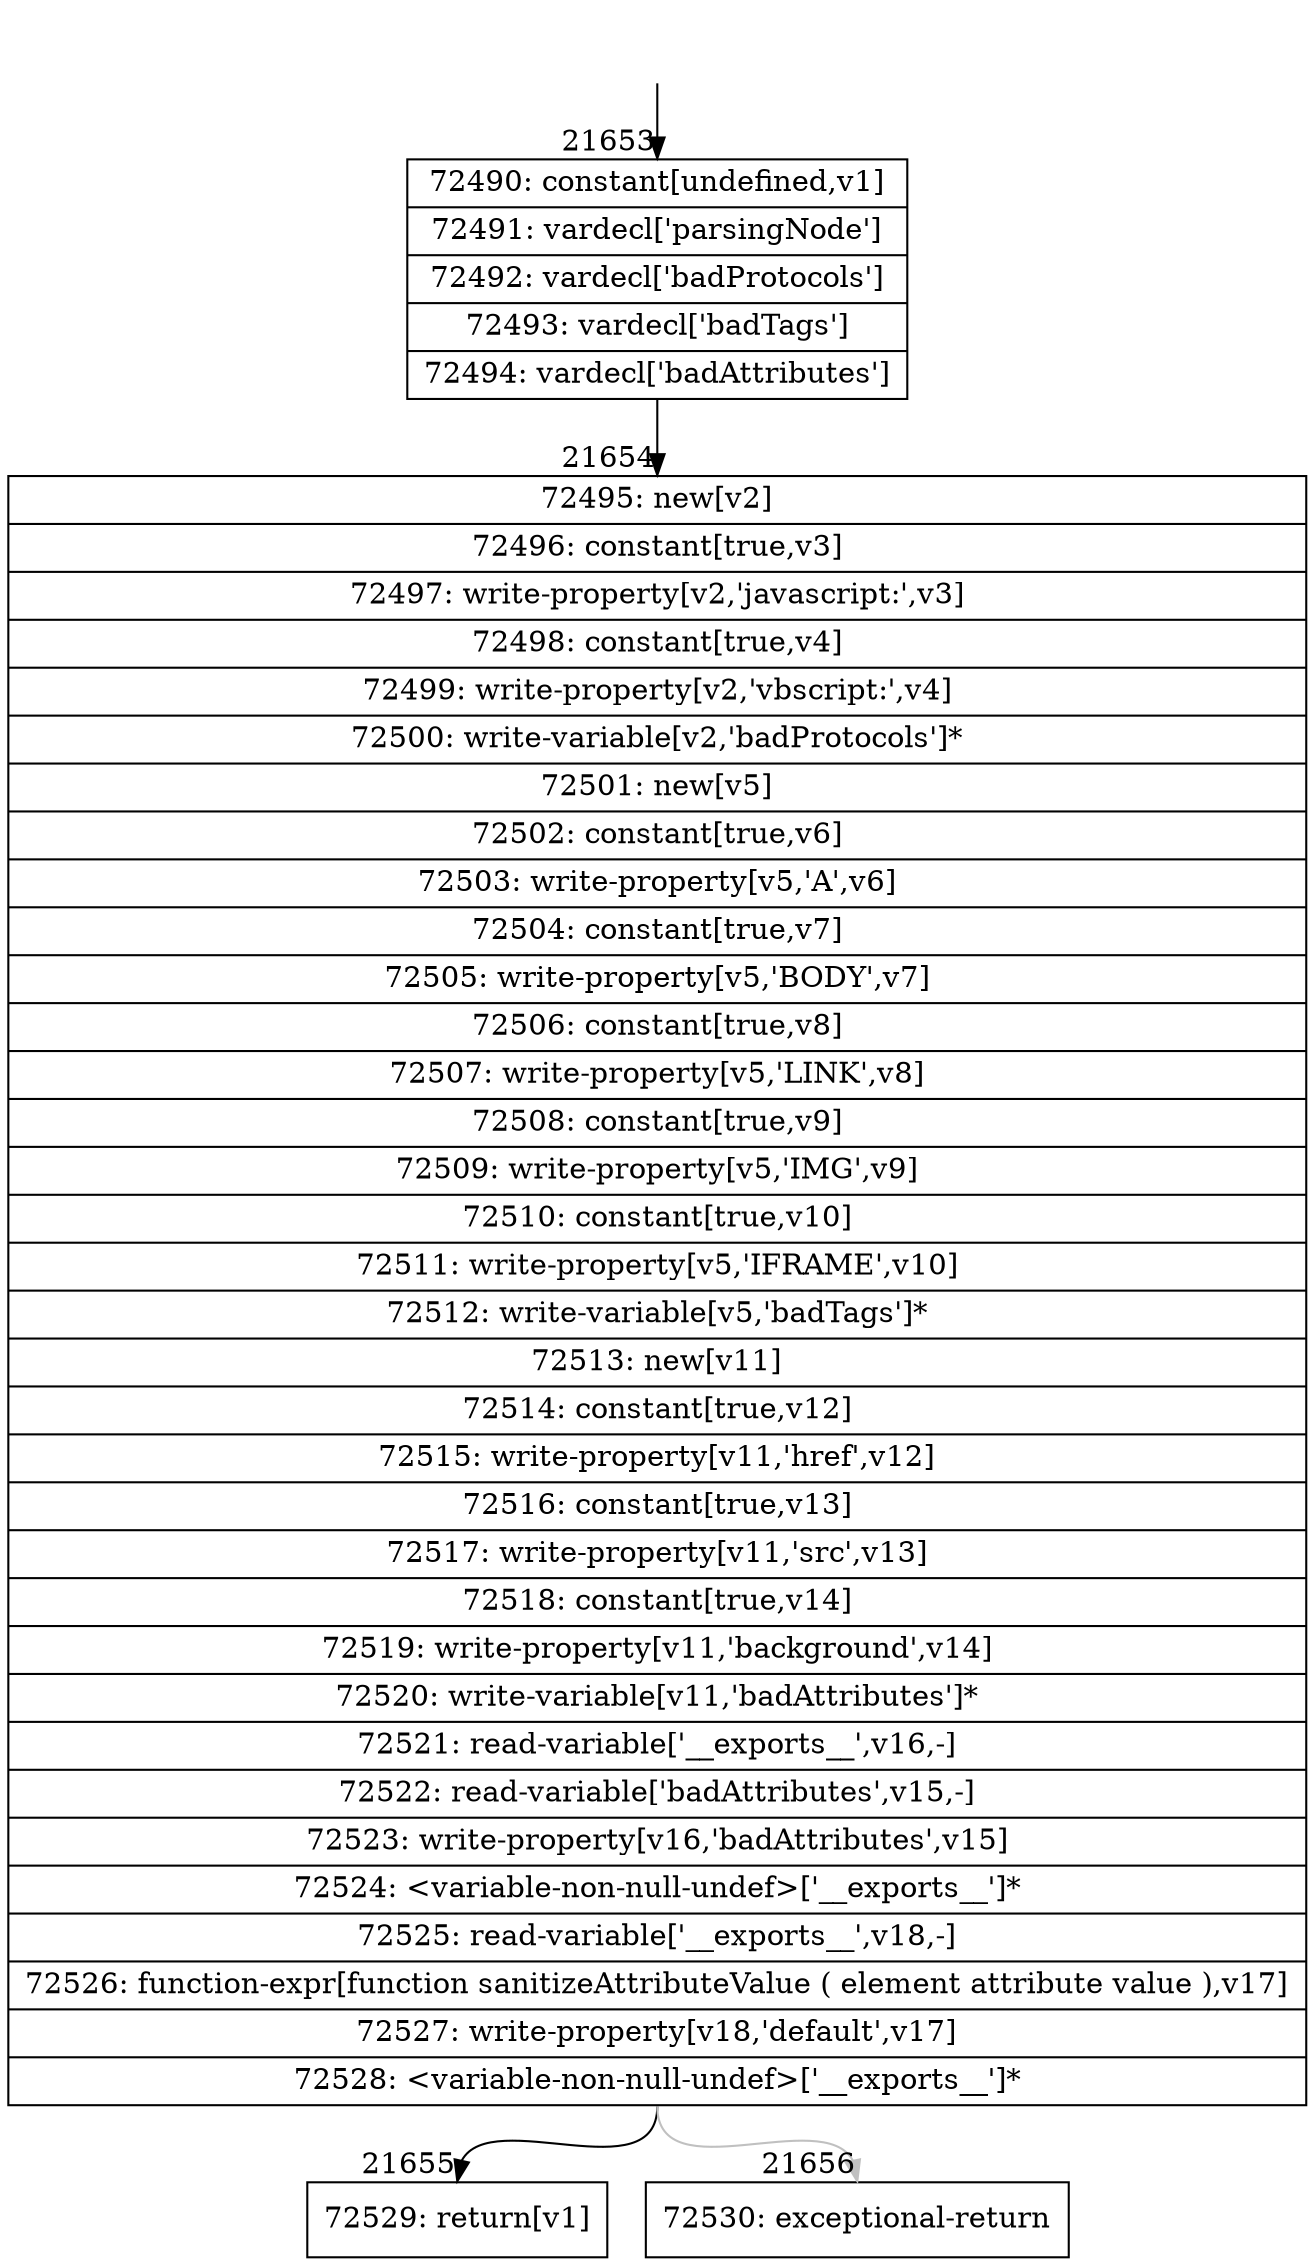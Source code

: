 digraph {
rankdir="TD"
BB_entry1891[shape=none,label=""];
BB_entry1891 -> BB21653 [tailport=s, headport=n, headlabel="    21653"]
BB21653 [shape=record label="{72490: constant[undefined,v1]|72491: vardecl['parsingNode']|72492: vardecl['badProtocols']|72493: vardecl['badTags']|72494: vardecl['badAttributes']}" ] 
BB21653 -> BB21654 [tailport=s, headport=n, headlabel="      21654"]
BB21654 [shape=record label="{72495: new[v2]|72496: constant[true,v3]|72497: write-property[v2,'javascript:',v3]|72498: constant[true,v4]|72499: write-property[v2,'vbscript:',v4]|72500: write-variable[v2,'badProtocols']*|72501: new[v5]|72502: constant[true,v6]|72503: write-property[v5,'A',v6]|72504: constant[true,v7]|72505: write-property[v5,'BODY',v7]|72506: constant[true,v8]|72507: write-property[v5,'LINK',v8]|72508: constant[true,v9]|72509: write-property[v5,'IMG',v9]|72510: constant[true,v10]|72511: write-property[v5,'IFRAME',v10]|72512: write-variable[v5,'badTags']*|72513: new[v11]|72514: constant[true,v12]|72515: write-property[v11,'href',v12]|72516: constant[true,v13]|72517: write-property[v11,'src',v13]|72518: constant[true,v14]|72519: write-property[v11,'background',v14]|72520: write-variable[v11,'badAttributes']*|72521: read-variable['__exports__',v16,-]|72522: read-variable['badAttributes',v15,-]|72523: write-property[v16,'badAttributes',v15]|72524: \<variable-non-null-undef\>['__exports__']*|72525: read-variable['__exports__',v18,-]|72526: function-expr[function sanitizeAttributeValue ( element attribute value ),v17]|72527: write-property[v18,'default',v17]|72528: \<variable-non-null-undef\>['__exports__']*}" ] 
BB21654 -> BB21655 [tailport=s, headport=n, headlabel="      21655"]
BB21654 -> BB21656 [tailport=s, headport=n, color=gray, headlabel="      21656"]
BB21655 [shape=record label="{72529: return[v1]}" ] 
BB21656 [shape=record label="{72530: exceptional-return}" ] 
//#$~ 40493
}
